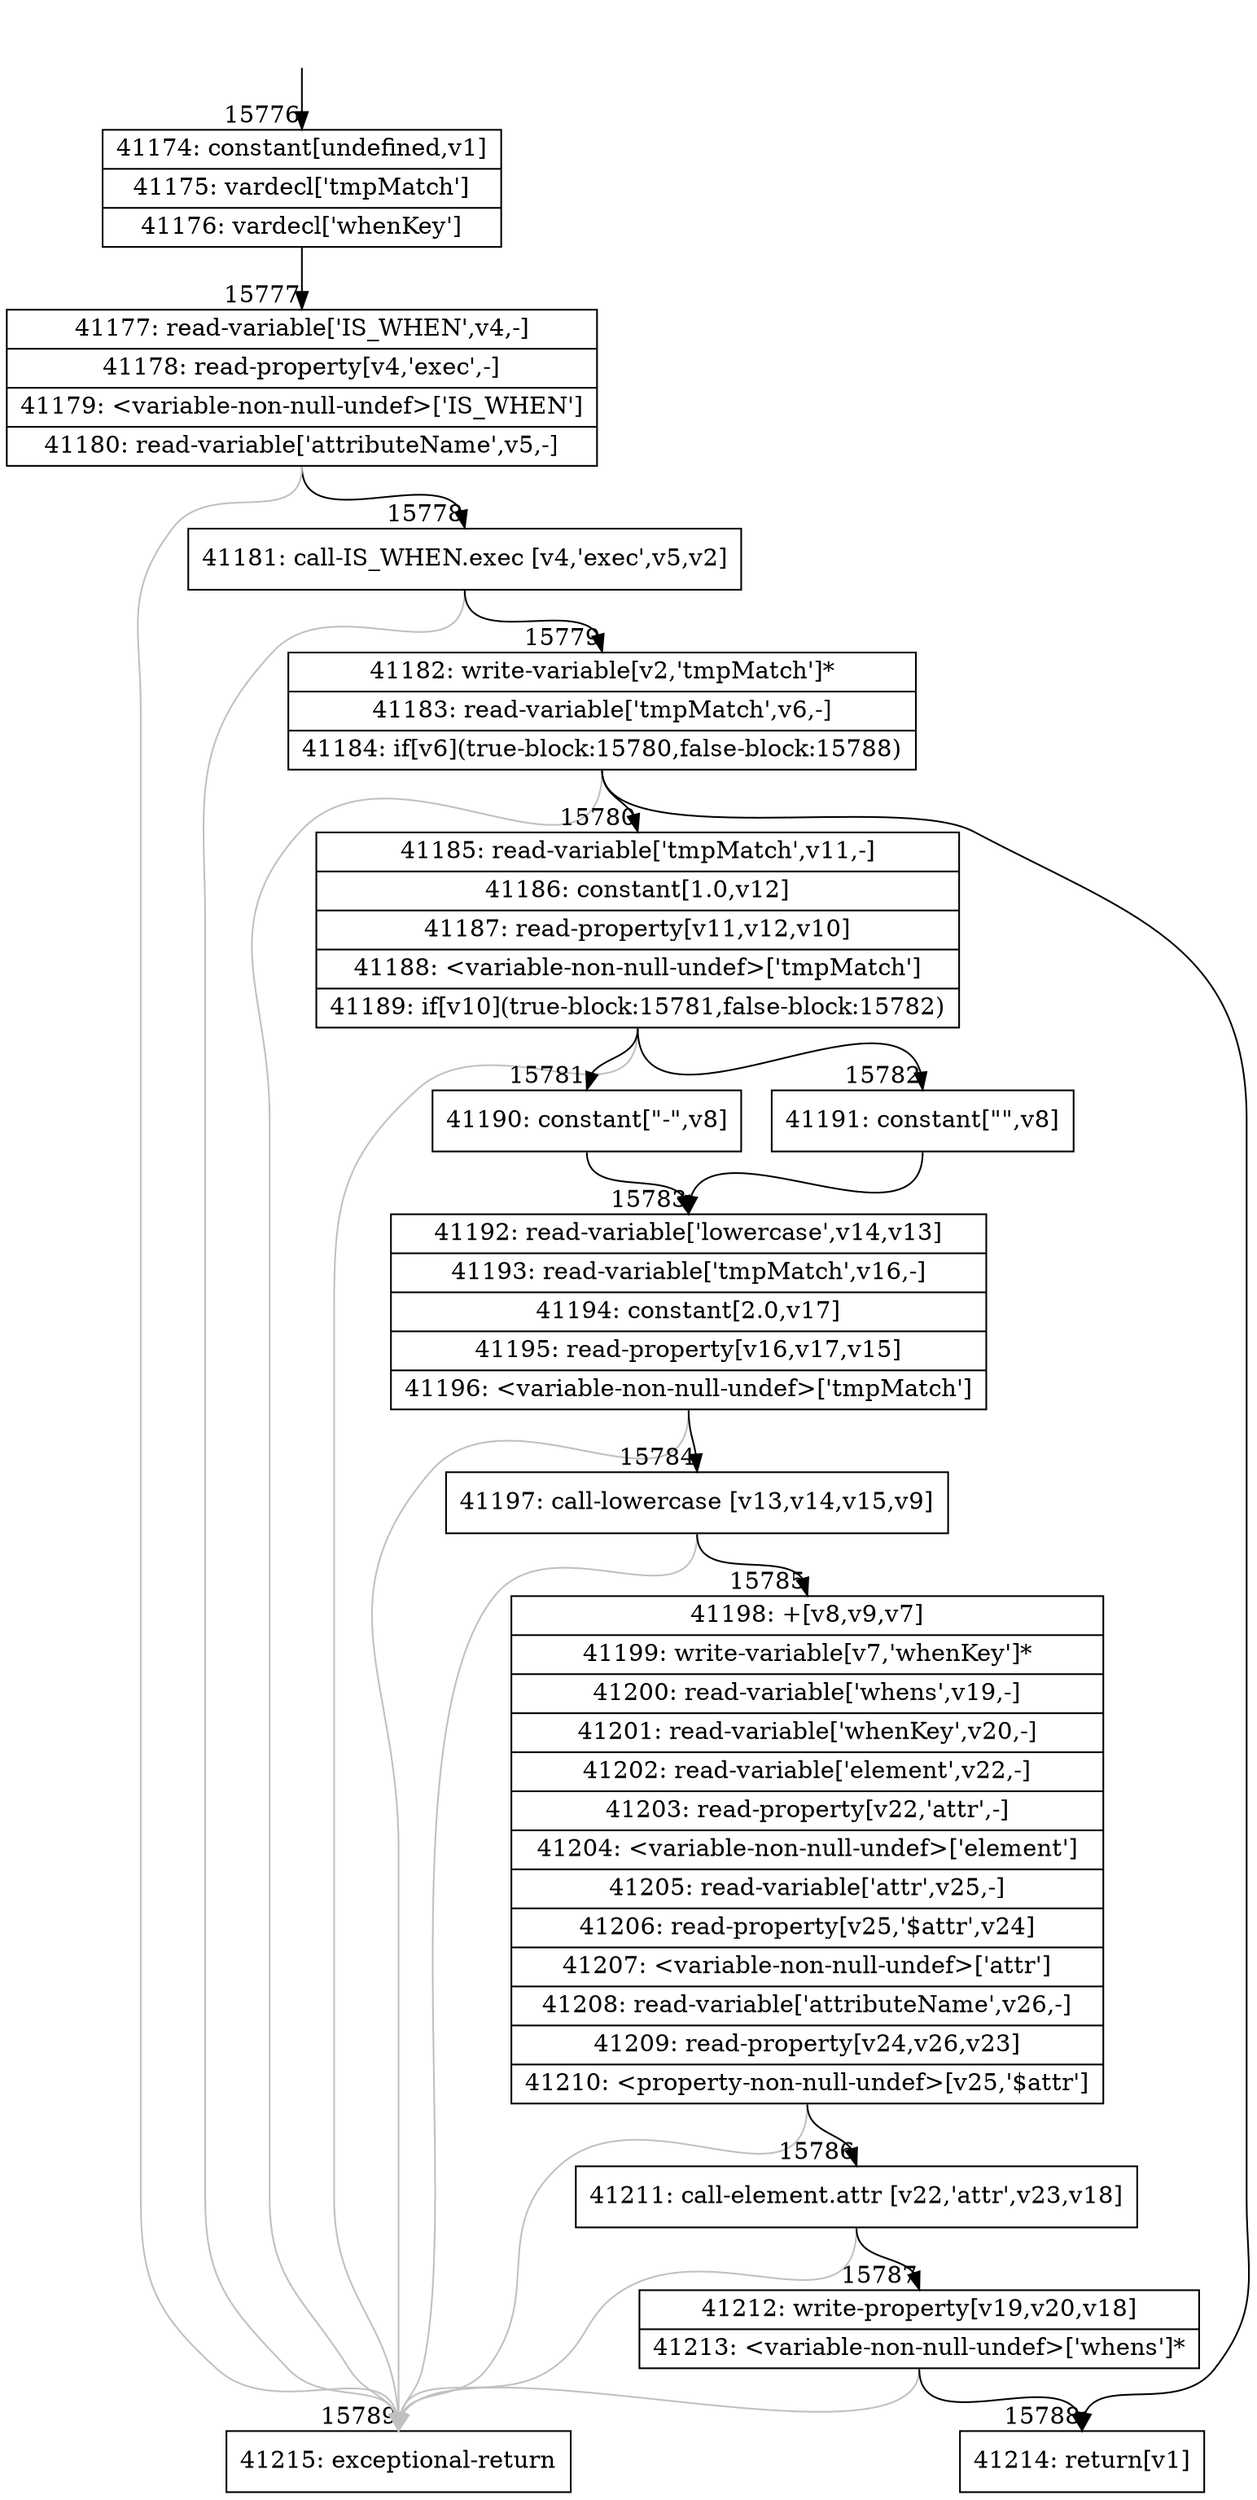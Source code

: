 digraph {
rankdir="TD"
BB_entry1268[shape=none,label=""];
BB_entry1268 -> BB15776 [tailport=s, headport=n, headlabel="    15776"]
BB15776 [shape=record label="{41174: constant[undefined,v1]|41175: vardecl['tmpMatch']|41176: vardecl['whenKey']}" ] 
BB15776 -> BB15777 [tailport=s, headport=n, headlabel="      15777"]
BB15777 [shape=record label="{41177: read-variable['IS_WHEN',v4,-]|41178: read-property[v4,'exec',-]|41179: \<variable-non-null-undef\>['IS_WHEN']|41180: read-variable['attributeName',v5,-]}" ] 
BB15777 -> BB15778 [tailport=s, headport=n, headlabel="      15778"]
BB15777 -> BB15789 [tailport=s, headport=n, color=gray, headlabel="      15789"]
BB15778 [shape=record label="{41181: call-IS_WHEN.exec [v4,'exec',v5,v2]}" ] 
BB15778 -> BB15779 [tailport=s, headport=n, headlabel="      15779"]
BB15778 -> BB15789 [tailport=s, headport=n, color=gray]
BB15779 [shape=record label="{41182: write-variable[v2,'tmpMatch']*|41183: read-variable['tmpMatch',v6,-]|41184: if[v6](true-block:15780,false-block:15788)}" ] 
BB15779 -> BB15780 [tailport=s, headport=n, headlabel="      15780"]
BB15779 -> BB15788 [tailport=s, headport=n, headlabel="      15788"]
BB15779 -> BB15789 [tailport=s, headport=n, color=gray]
BB15780 [shape=record label="{41185: read-variable['tmpMatch',v11,-]|41186: constant[1.0,v12]|41187: read-property[v11,v12,v10]|41188: \<variable-non-null-undef\>['tmpMatch']|41189: if[v10](true-block:15781,false-block:15782)}" ] 
BB15780 -> BB15781 [tailport=s, headport=n, headlabel="      15781"]
BB15780 -> BB15782 [tailport=s, headport=n, headlabel="      15782"]
BB15780 -> BB15789 [tailport=s, headport=n, color=gray]
BB15781 [shape=record label="{41190: constant[\"-\",v8]}" ] 
BB15781 -> BB15783 [tailport=s, headport=n, headlabel="      15783"]
BB15782 [shape=record label="{41191: constant[\"\",v8]}" ] 
BB15782 -> BB15783 [tailport=s, headport=n]
BB15783 [shape=record label="{41192: read-variable['lowercase',v14,v13]|41193: read-variable['tmpMatch',v16,-]|41194: constant[2.0,v17]|41195: read-property[v16,v17,v15]|41196: \<variable-non-null-undef\>['tmpMatch']}" ] 
BB15783 -> BB15784 [tailport=s, headport=n, headlabel="      15784"]
BB15783 -> BB15789 [tailport=s, headport=n, color=gray]
BB15784 [shape=record label="{41197: call-lowercase [v13,v14,v15,v9]}" ] 
BB15784 -> BB15785 [tailport=s, headport=n, headlabel="      15785"]
BB15784 -> BB15789 [tailport=s, headport=n, color=gray]
BB15785 [shape=record label="{41198: +[v8,v9,v7]|41199: write-variable[v7,'whenKey']*|41200: read-variable['whens',v19,-]|41201: read-variable['whenKey',v20,-]|41202: read-variable['element',v22,-]|41203: read-property[v22,'attr',-]|41204: \<variable-non-null-undef\>['element']|41205: read-variable['attr',v25,-]|41206: read-property[v25,'$attr',v24]|41207: \<variable-non-null-undef\>['attr']|41208: read-variable['attributeName',v26,-]|41209: read-property[v24,v26,v23]|41210: \<property-non-null-undef\>[v25,'$attr']}" ] 
BB15785 -> BB15786 [tailport=s, headport=n, headlabel="      15786"]
BB15785 -> BB15789 [tailport=s, headport=n, color=gray]
BB15786 [shape=record label="{41211: call-element.attr [v22,'attr',v23,v18]}" ] 
BB15786 -> BB15787 [tailport=s, headport=n, headlabel="      15787"]
BB15786 -> BB15789 [tailport=s, headport=n, color=gray]
BB15787 [shape=record label="{41212: write-property[v19,v20,v18]|41213: \<variable-non-null-undef\>['whens']*}" ] 
BB15787 -> BB15788 [tailport=s, headport=n]
BB15787 -> BB15789 [tailport=s, headport=n, color=gray]
BB15788 [shape=record label="{41214: return[v1]}" ] 
BB15789 [shape=record label="{41215: exceptional-return}" ] 
//#$~ 26648
}
